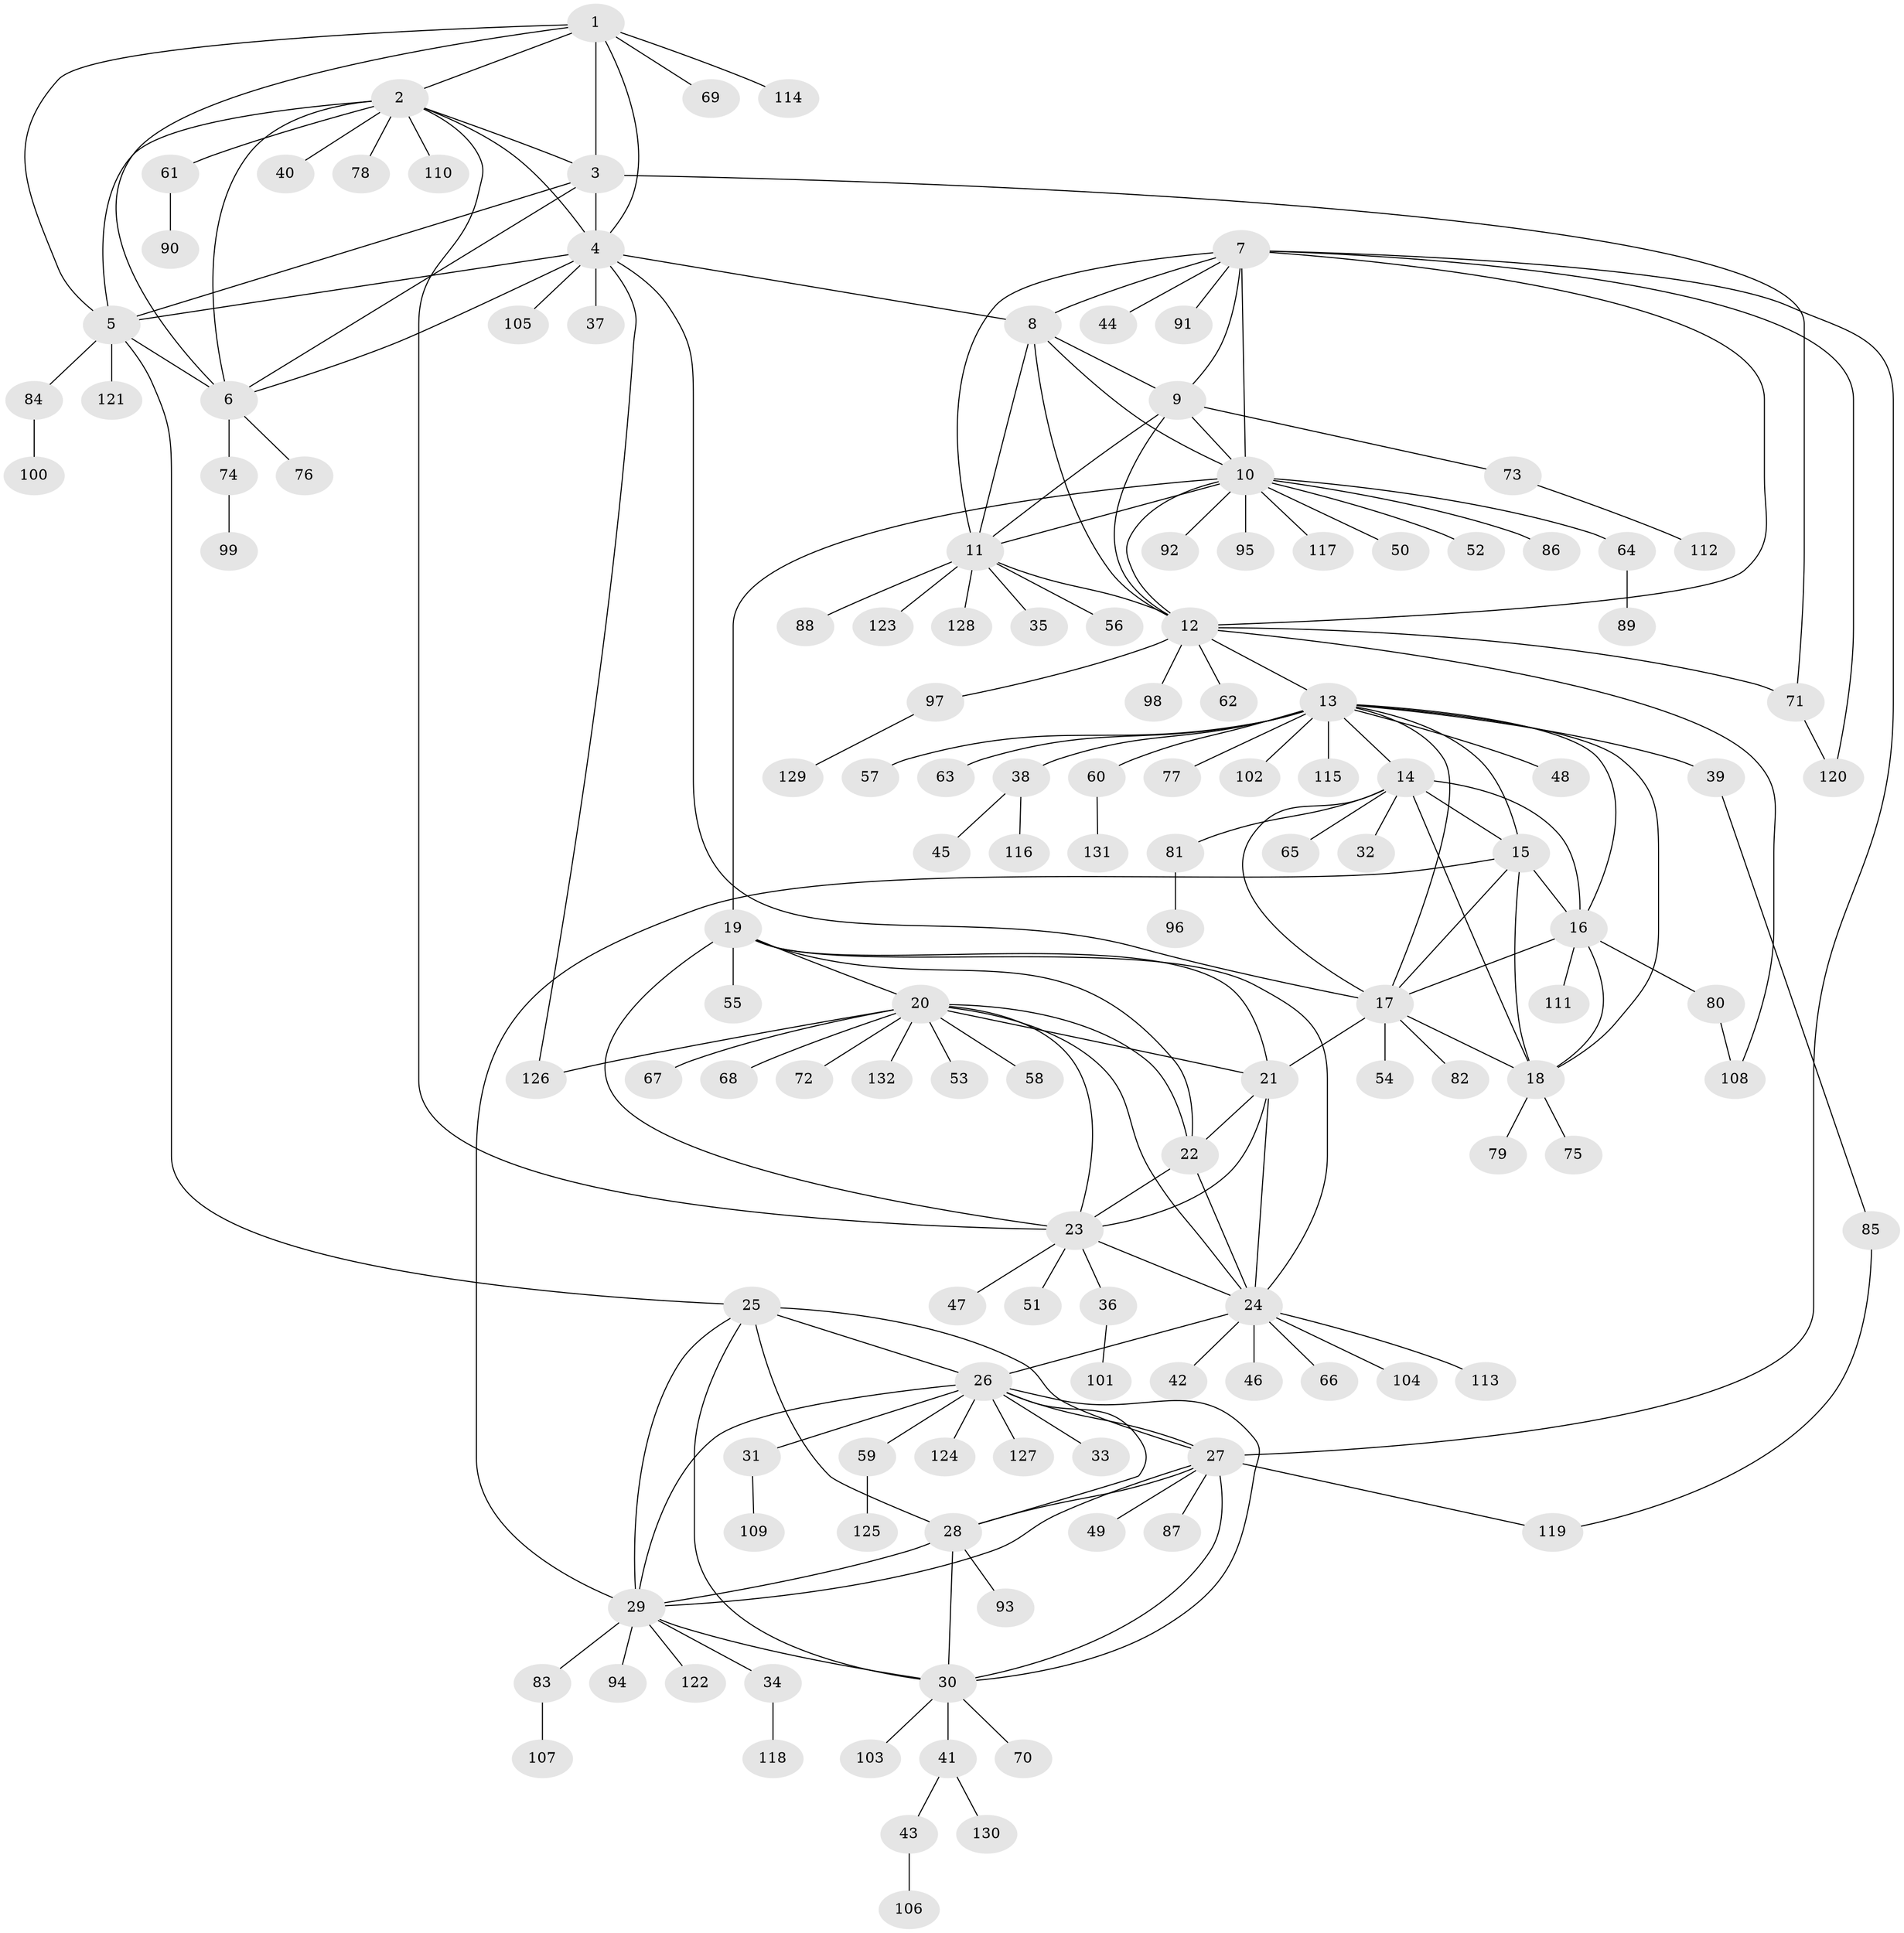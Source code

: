 // coarse degree distribution, {5: 0.02531645569620253, 12: 0.0379746835443038, 7: 0.02531645569620253, 4: 0.012658227848101266, 10: 0.012658227848101266, 3: 0.02531645569620253, 8: 0.012658227848101266, 1: 0.7848101265822784, 14: 0.02531645569620253, 2: 0.0379746835443038}
// Generated by graph-tools (version 1.1) at 2025/58/03/04/25 21:58:15]
// undirected, 132 vertices, 192 edges
graph export_dot {
graph [start="1"]
  node [color=gray90,style=filled];
  1;
  2;
  3;
  4;
  5;
  6;
  7;
  8;
  9;
  10;
  11;
  12;
  13;
  14;
  15;
  16;
  17;
  18;
  19;
  20;
  21;
  22;
  23;
  24;
  25;
  26;
  27;
  28;
  29;
  30;
  31;
  32;
  33;
  34;
  35;
  36;
  37;
  38;
  39;
  40;
  41;
  42;
  43;
  44;
  45;
  46;
  47;
  48;
  49;
  50;
  51;
  52;
  53;
  54;
  55;
  56;
  57;
  58;
  59;
  60;
  61;
  62;
  63;
  64;
  65;
  66;
  67;
  68;
  69;
  70;
  71;
  72;
  73;
  74;
  75;
  76;
  77;
  78;
  79;
  80;
  81;
  82;
  83;
  84;
  85;
  86;
  87;
  88;
  89;
  90;
  91;
  92;
  93;
  94;
  95;
  96;
  97;
  98;
  99;
  100;
  101;
  102;
  103;
  104;
  105;
  106;
  107;
  108;
  109;
  110;
  111;
  112;
  113;
  114;
  115;
  116;
  117;
  118;
  119;
  120;
  121;
  122;
  123;
  124;
  125;
  126;
  127;
  128;
  129;
  130;
  131;
  132;
  1 -- 2;
  1 -- 3;
  1 -- 4;
  1 -- 5;
  1 -- 6;
  1 -- 69;
  1 -- 114;
  2 -- 3;
  2 -- 4;
  2 -- 5;
  2 -- 6;
  2 -- 23;
  2 -- 40;
  2 -- 61;
  2 -- 78;
  2 -- 110;
  3 -- 4;
  3 -- 5;
  3 -- 6;
  3 -- 71;
  4 -- 5;
  4 -- 6;
  4 -- 8;
  4 -- 17;
  4 -- 37;
  4 -- 105;
  4 -- 126;
  5 -- 6;
  5 -- 25;
  5 -- 84;
  5 -- 121;
  6 -- 74;
  6 -- 76;
  7 -- 8;
  7 -- 9;
  7 -- 10;
  7 -- 11;
  7 -- 12;
  7 -- 27;
  7 -- 44;
  7 -- 91;
  7 -- 120;
  8 -- 9;
  8 -- 10;
  8 -- 11;
  8 -- 12;
  9 -- 10;
  9 -- 11;
  9 -- 12;
  9 -- 73;
  10 -- 11;
  10 -- 12;
  10 -- 19;
  10 -- 50;
  10 -- 52;
  10 -- 64;
  10 -- 86;
  10 -- 92;
  10 -- 95;
  10 -- 117;
  11 -- 12;
  11 -- 35;
  11 -- 56;
  11 -- 88;
  11 -- 123;
  11 -- 128;
  12 -- 13;
  12 -- 62;
  12 -- 71;
  12 -- 97;
  12 -- 98;
  12 -- 108;
  13 -- 14;
  13 -- 15;
  13 -- 16;
  13 -- 17;
  13 -- 18;
  13 -- 38;
  13 -- 39;
  13 -- 48;
  13 -- 57;
  13 -- 60;
  13 -- 63;
  13 -- 77;
  13 -- 102;
  13 -- 115;
  14 -- 15;
  14 -- 16;
  14 -- 17;
  14 -- 18;
  14 -- 32;
  14 -- 65;
  14 -- 81;
  15 -- 16;
  15 -- 17;
  15 -- 18;
  15 -- 29;
  16 -- 17;
  16 -- 18;
  16 -- 80;
  16 -- 111;
  17 -- 18;
  17 -- 21;
  17 -- 54;
  17 -- 82;
  18 -- 75;
  18 -- 79;
  19 -- 20;
  19 -- 21;
  19 -- 22;
  19 -- 23;
  19 -- 24;
  19 -- 55;
  20 -- 21;
  20 -- 22;
  20 -- 23;
  20 -- 24;
  20 -- 53;
  20 -- 58;
  20 -- 67;
  20 -- 68;
  20 -- 72;
  20 -- 126;
  20 -- 132;
  21 -- 22;
  21 -- 23;
  21 -- 24;
  22 -- 23;
  22 -- 24;
  23 -- 24;
  23 -- 36;
  23 -- 47;
  23 -- 51;
  24 -- 26;
  24 -- 42;
  24 -- 46;
  24 -- 66;
  24 -- 104;
  24 -- 113;
  25 -- 26;
  25 -- 27;
  25 -- 28;
  25 -- 29;
  25 -- 30;
  26 -- 27;
  26 -- 28;
  26 -- 29;
  26 -- 30;
  26 -- 31;
  26 -- 33;
  26 -- 59;
  26 -- 124;
  26 -- 127;
  27 -- 28;
  27 -- 29;
  27 -- 30;
  27 -- 49;
  27 -- 87;
  27 -- 119;
  28 -- 29;
  28 -- 30;
  28 -- 93;
  29 -- 30;
  29 -- 34;
  29 -- 83;
  29 -- 94;
  29 -- 122;
  30 -- 41;
  30 -- 70;
  30 -- 103;
  31 -- 109;
  34 -- 118;
  36 -- 101;
  38 -- 45;
  38 -- 116;
  39 -- 85;
  41 -- 43;
  41 -- 130;
  43 -- 106;
  59 -- 125;
  60 -- 131;
  61 -- 90;
  64 -- 89;
  71 -- 120;
  73 -- 112;
  74 -- 99;
  80 -- 108;
  81 -- 96;
  83 -- 107;
  84 -- 100;
  85 -- 119;
  97 -- 129;
}
